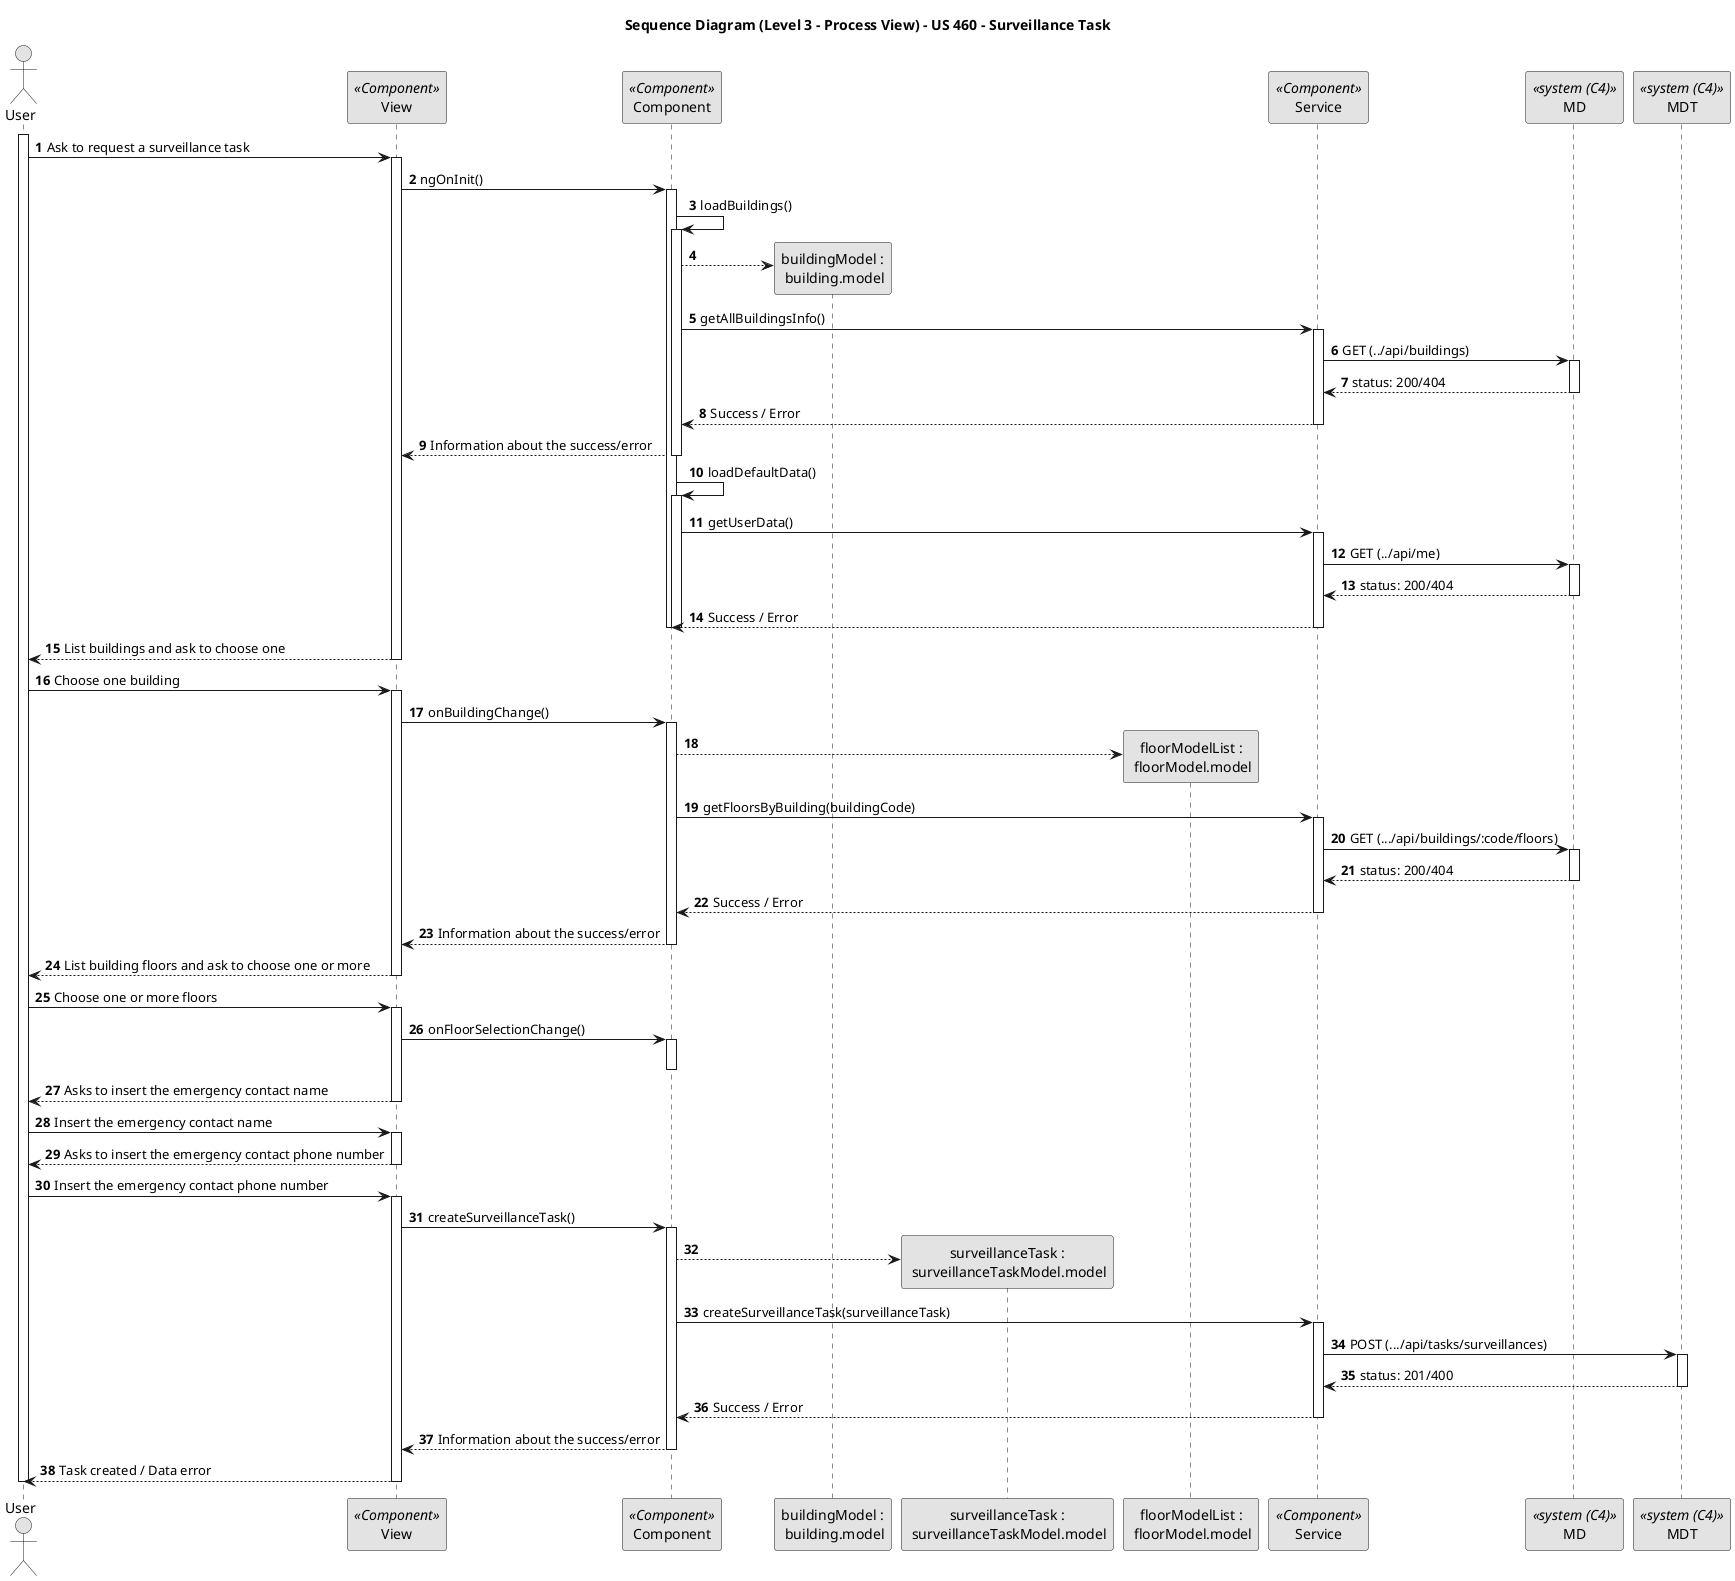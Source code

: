 @startuml
skinparam monochrome true
skinparam packageStyle rectangle
skinparam shadowing false

title Sequence Diagram (Level 3 - Process View) - US 460 - Surveillance Task
autonumber

Actor "User" as user
participant "View" as View <<Component>>
participant "Component" as Component <<Component>>
participant "buildingModel :\n building.model" as buildingModel
participant "surveillanceTask :\n surveillanceTaskModel.model" as surveillanceTaskModel
participant "floorModelList :\n floorModel.model" as floorModelList
participant "Service" as Service <<Component>>
participant "MD" as MD <<system (C4)>>
participant "MDT" as MDT <<system (C4)>>

activate user
    user -> View : Ask to request a surveillance task
    activate View

        View -> Component : ngOnInit()
        activate Component
            Component -> Component : loadBuildings()
            activate Component
                Component --> buildingModel** :
                Component -> Service : getAllBuildingsInfo()
                activate Service
                    Service -> MD : GET (../api/buildings)
                    activate MD
                        Service <-- MD : status: 200/404
                    deactivate MD

                    Component <-- Service : Success / Error
                deactivate Service
                View <-- Component : Information about the success/error
            deactivate Component

            Component -> Component : loadDefaultData()
            activate Component
                Component -> Service : getUserData()
                activate Service
                    Service -> MD : GET (../api/me)
                    activate MD
                        Service <-- MD : status: 200/404
                    deactivate MD

                    Component <-- Service : Success / Error
                deactivate Service
            deactivate Component
        deactivate Component

        View --> user : List buildings and ask to choose one
    deactivate View

    user -> View : Choose one building
    activate View
        View -> Component : onBuildingChange()
        activate Component
            Component --> floorModelList** :
            Component -> Service : getFloorsByBuilding(buildingCode)
            activate Service
                Service -> MD : GET (.../api/buildings/:code/floors)
                activate MD
                    Service <-- MD : status: 200/404
                deactivate MD

                Component <-- Service : Success / Error
            deactivate Service
            View <-- Component : Information about the success/error
        deactivate Component

        View --> user : List building floors and ask to choose one or more
    deactivate View

    user -> View : Choose one or more floors
    activate View
        View -> Component : onFloorSelectionChange()
        activate Component
        deactivate Component

        View --> user : Asks to insert the emergency contact name
    deactivate View

    user -> View : Insert the emergency contact name
     activate View
        View --> user : Asks to insert the emergency contact phone number
    deactivate View

    user -> View : Insert the emergency contact phone number
    activate View
        View -> Component : createSurveillanceTask()
        activate Component
            Component --> surveillanceTaskModel** :
            Component -> Service : createSurveillanceTask(surveillanceTask)

            activate Service
                Service -> MDT : POST (.../api/tasks/surveillances)
                activate MDT
                    Service <-- MDT : status: 201/400
                deactivate MDT
                
                Component <-- Service : Success / Error
            deactivate Service

            View <-- Component : Information about the success/error
        deactivate Component

        user <-- View : Task created / Data error
    deactivate View
deactivate user

@enduml
